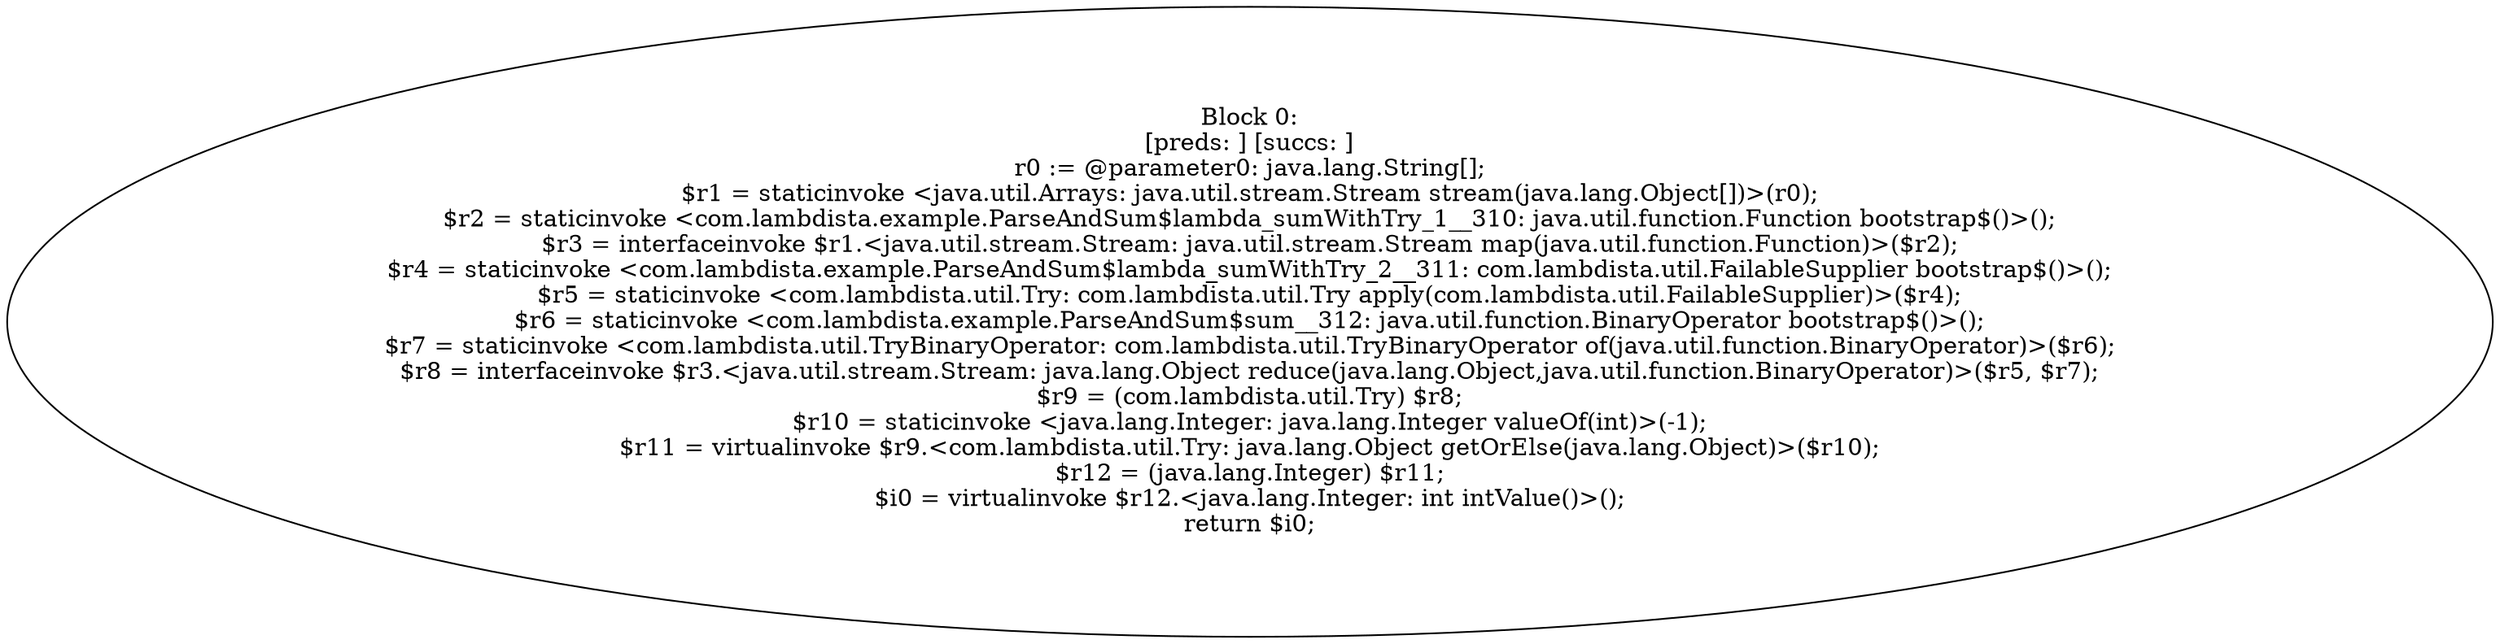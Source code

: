 digraph "unitGraph" {
    "Block 0:
[preds: ] [succs: ]
r0 := @parameter0: java.lang.String[];
$r1 = staticinvoke <java.util.Arrays: java.util.stream.Stream stream(java.lang.Object[])>(r0);
$r2 = staticinvoke <com.lambdista.example.ParseAndSum$lambda_sumWithTry_1__310: java.util.function.Function bootstrap$()>();
$r3 = interfaceinvoke $r1.<java.util.stream.Stream: java.util.stream.Stream map(java.util.function.Function)>($r2);
$r4 = staticinvoke <com.lambdista.example.ParseAndSum$lambda_sumWithTry_2__311: com.lambdista.util.FailableSupplier bootstrap$()>();
$r5 = staticinvoke <com.lambdista.util.Try: com.lambdista.util.Try apply(com.lambdista.util.FailableSupplier)>($r4);
$r6 = staticinvoke <com.lambdista.example.ParseAndSum$sum__312: java.util.function.BinaryOperator bootstrap$()>();
$r7 = staticinvoke <com.lambdista.util.TryBinaryOperator: com.lambdista.util.TryBinaryOperator of(java.util.function.BinaryOperator)>($r6);
$r8 = interfaceinvoke $r3.<java.util.stream.Stream: java.lang.Object reduce(java.lang.Object,java.util.function.BinaryOperator)>($r5, $r7);
$r9 = (com.lambdista.util.Try) $r8;
$r10 = staticinvoke <java.lang.Integer: java.lang.Integer valueOf(int)>(-1);
$r11 = virtualinvoke $r9.<com.lambdista.util.Try: java.lang.Object getOrElse(java.lang.Object)>($r10);
$r12 = (java.lang.Integer) $r11;
$i0 = virtualinvoke $r12.<java.lang.Integer: int intValue()>();
return $i0;
"
}
